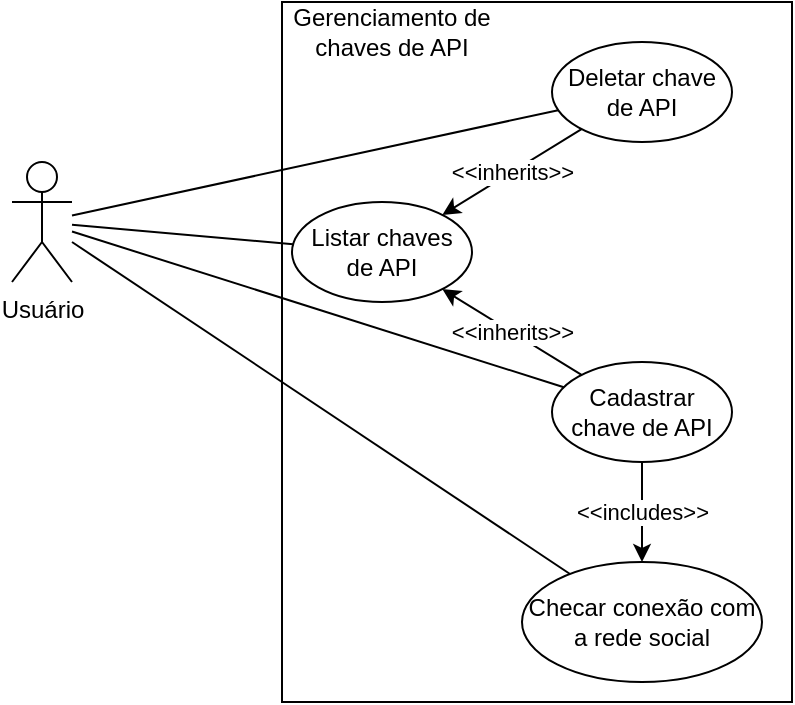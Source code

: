 <mxfile version="21.2.8" type="device">
  <diagram name="Page-1" id="Sv9S5X_gmiUZJKZsC9oY">
    <mxGraphModel dx="809" dy="498" grid="1" gridSize="10" guides="1" tooltips="1" connect="1" arrows="1" fold="1" page="1" pageScale="1" pageWidth="850" pageHeight="1100" math="0" shadow="0">
      <root>
        <mxCell id="0" />
        <mxCell id="1" parent="0" />
        <mxCell id="lca3ryRltw2XRw9sLzal-15" value="" style="rounded=0;whiteSpace=wrap;html=1;" vertex="1" parent="1">
          <mxGeometry x="315" y="160" width="255" height="350" as="geometry" />
        </mxCell>
        <mxCell id="lca3ryRltw2XRw9sLzal-1" value="Listar chaves&lt;br&gt;de API" style="ellipse;whiteSpace=wrap;html=1;" vertex="1" parent="1">
          <mxGeometry x="320" y="260" width="90" height="50" as="geometry" />
        </mxCell>
        <mxCell id="lca3ryRltw2XRw9sLzal-2" value="Cadastrar chave de API" style="ellipse;whiteSpace=wrap;html=1;" vertex="1" parent="1">
          <mxGeometry x="450" y="340" width="90" height="50" as="geometry" />
        </mxCell>
        <mxCell id="lca3ryRltw2XRw9sLzal-3" value="Deletar chave de API" style="ellipse;whiteSpace=wrap;html=1;" vertex="1" parent="1">
          <mxGeometry x="450" y="180" width="90" height="50" as="geometry" />
        </mxCell>
        <mxCell id="lca3ryRltw2XRw9sLzal-4" value="Checar conexão com a rede social" style="ellipse;whiteSpace=wrap;html=1;" vertex="1" parent="1">
          <mxGeometry x="435" y="440" width="120" height="60" as="geometry" />
        </mxCell>
        <mxCell id="lca3ryRltw2XRw9sLzal-8" value="" style="endArrow=classic;html=1;rounded=0;" edge="1" parent="1" source="lca3ryRltw2XRw9sLzal-3" target="lca3ryRltw2XRw9sLzal-1">
          <mxGeometry relative="1" as="geometry">
            <mxPoint x="400" y="320" as="sourcePoint" />
            <mxPoint x="500" y="320" as="targetPoint" />
          </mxGeometry>
        </mxCell>
        <mxCell id="lca3ryRltw2XRw9sLzal-9" value="&amp;lt;&amp;lt;inherits&amp;gt;&amp;gt;" style="edgeLabel;resizable=0;html=1;align=center;verticalAlign=middle;" connectable="0" vertex="1" parent="lca3ryRltw2XRw9sLzal-8">
          <mxGeometry relative="1" as="geometry" />
        </mxCell>
        <mxCell id="lca3ryRltw2XRw9sLzal-10" value="" style="endArrow=classic;html=1;rounded=0;" edge="1" parent="1" source="lca3ryRltw2XRw9sLzal-2" target="lca3ryRltw2XRw9sLzal-1">
          <mxGeometry relative="1" as="geometry">
            <mxPoint x="475" y="234" as="sourcePoint" />
            <mxPoint x="405" y="276" as="targetPoint" />
          </mxGeometry>
        </mxCell>
        <mxCell id="lca3ryRltw2XRw9sLzal-11" value="&amp;lt;&amp;lt;inherits&amp;gt;&amp;gt;" style="edgeLabel;resizable=0;html=1;align=center;verticalAlign=middle;" connectable="0" vertex="1" parent="lca3ryRltw2XRw9sLzal-10">
          <mxGeometry relative="1" as="geometry" />
        </mxCell>
        <mxCell id="lca3ryRltw2XRw9sLzal-13" value="" style="endArrow=classic;html=1;rounded=0;" edge="1" parent="1" source="lca3ryRltw2XRw9sLzal-2" target="lca3ryRltw2XRw9sLzal-4">
          <mxGeometry relative="1" as="geometry">
            <mxPoint x="475" y="356" as="sourcePoint" />
            <mxPoint x="405" y="314" as="targetPoint" />
          </mxGeometry>
        </mxCell>
        <mxCell id="lca3ryRltw2XRw9sLzal-14" value="&amp;lt;&amp;lt;includes&amp;gt;&amp;gt;" style="edgeLabel;resizable=0;html=1;align=center;verticalAlign=middle;" connectable="0" vertex="1" parent="lca3ryRltw2XRw9sLzal-13">
          <mxGeometry relative="1" as="geometry" />
        </mxCell>
        <mxCell id="lca3ryRltw2XRw9sLzal-16" value="Gerenciamento de chaves de API" style="text;html=1;strokeColor=none;fillColor=none;align=center;verticalAlign=middle;whiteSpace=wrap;rounded=0;" vertex="1" parent="1">
          <mxGeometry x="315" y="160" width="110" height="30" as="geometry" />
        </mxCell>
        <mxCell id="lca3ryRltw2XRw9sLzal-17" value="Usuário" style="shape=umlActor;verticalLabelPosition=bottom;verticalAlign=top;html=1;outlineConnect=0;" vertex="1" parent="1">
          <mxGeometry x="180" y="240" width="30" height="60" as="geometry" />
        </mxCell>
        <mxCell id="lca3ryRltw2XRw9sLzal-21" value="" style="endArrow=none;html=1;rounded=0;" edge="1" parent="1" source="lca3ryRltw2XRw9sLzal-17" target="lca3ryRltw2XRw9sLzal-1">
          <mxGeometry width="50" height="50" relative="1" as="geometry">
            <mxPoint x="390" y="380" as="sourcePoint" />
            <mxPoint x="440" y="330" as="targetPoint" />
          </mxGeometry>
        </mxCell>
        <mxCell id="lca3ryRltw2XRw9sLzal-22" value="" style="endArrow=none;html=1;rounded=0;" edge="1" parent="1" source="lca3ryRltw2XRw9sLzal-17" target="lca3ryRltw2XRw9sLzal-2">
          <mxGeometry width="50" height="50" relative="1" as="geometry">
            <mxPoint x="390" y="380" as="sourcePoint" />
            <mxPoint x="440" y="330" as="targetPoint" />
          </mxGeometry>
        </mxCell>
        <mxCell id="lca3ryRltw2XRw9sLzal-23" value="" style="endArrow=none;html=1;rounded=0;" edge="1" parent="1" source="lca3ryRltw2XRw9sLzal-17" target="lca3ryRltw2XRw9sLzal-3">
          <mxGeometry width="50" height="50" relative="1" as="geometry">
            <mxPoint x="390" y="380" as="sourcePoint" />
            <mxPoint x="440" y="330" as="targetPoint" />
          </mxGeometry>
        </mxCell>
        <mxCell id="lca3ryRltw2XRw9sLzal-24" value="" style="endArrow=none;html=1;rounded=0;" edge="1" parent="1" source="lca3ryRltw2XRw9sLzal-17" target="lca3ryRltw2XRw9sLzal-4">
          <mxGeometry width="50" height="50" relative="1" as="geometry">
            <mxPoint x="390" y="380" as="sourcePoint" />
            <mxPoint x="440" y="330" as="targetPoint" />
          </mxGeometry>
        </mxCell>
      </root>
    </mxGraphModel>
  </diagram>
</mxfile>
